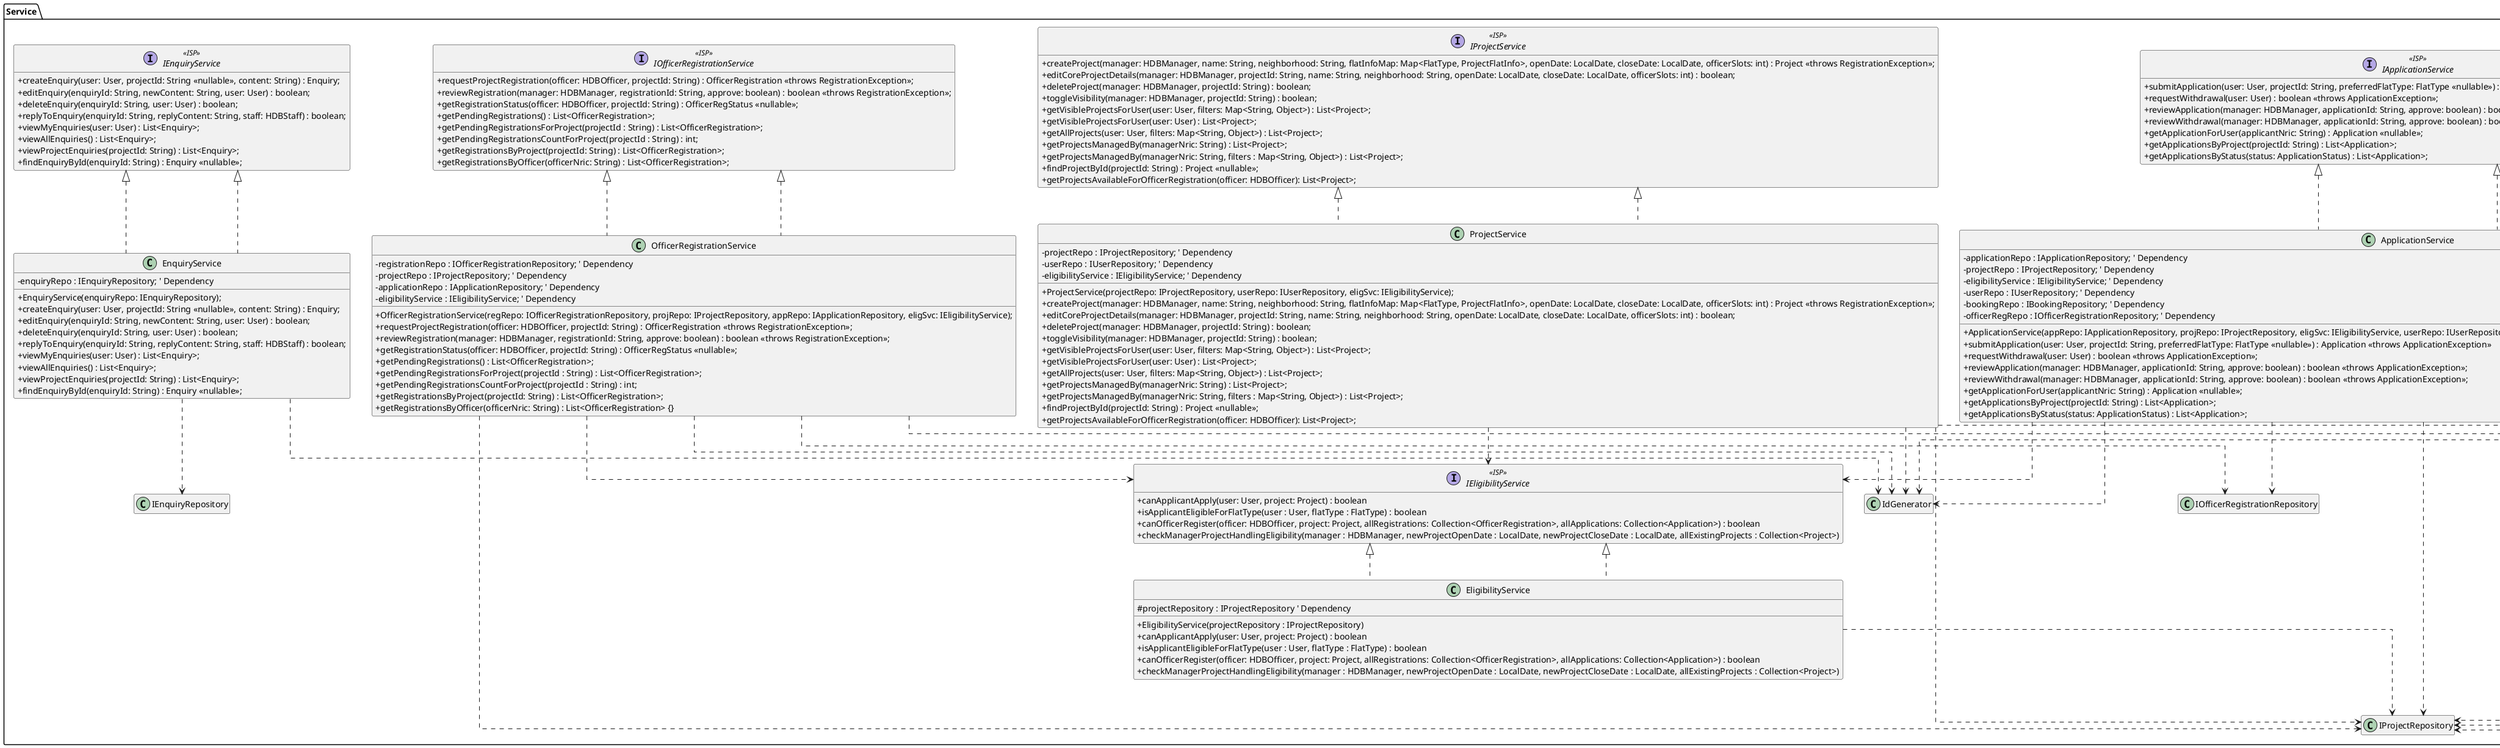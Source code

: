 @startuml services

' --- Settings ---
skinparam classAttributeIconSize 0
hide empty members
skinparam packageStyle rect
skinparam linetype ortho

' --- Service Layer ---
package Service <<Folder>> {
    interface IUserService <<ISP>> {
        + findUserById(nric: String) : User <<nullable>>
        + findUserNames(nrics: Collection<String>) : Map<String, String>
    }

    class UserService implements IUserService {
        - userRepository : IUserRepository ' Dependency on Repository Interface
        + UserService(userRepository: IUserRepository)
        + findUserById(nric: String) : User <<nullable>>
        + findUserNames(nrics: Collection<String>) : Map<String, String>
    }

    interface IAuthenticationService <<ISP>> {
        + login(nric: String, password: String) : User <<throws AuthenticationException>>
        + changePassword(user: User, newPassword: String) : boolean
    }
    class AuthenticationService implements IAuthenticationService {
        - userRepository : IUserRepository ' Dependency on Repository Interface
        + AuthenticationService(userRepository: IUserRepository)
        + login(nric: String, password: String) : User <<throws AuthenticationException>>
        + changePassword(user: User, newPassword: String) : boolean
    }

    interface IBookingService <<ISP>> {
         + performBooking(officer: HDBOfficer, applicantNric: String, flatType: FlatType) : Booking <<throws BookingException>>
         + getBookingsByProject(projectId : String) : List<Booking> <<throws BookingException>>
    }
    class BookingService implements IBookingService {
        - applicationRepo : IApplicationRepository ' Dependency
        - projectRepo : IProjectRepository ' Dependency
        - bookingRepo : IBookingRepository ' Dependency
        - userRepo : IUserRepository ' Dependency
        + BookingService(appRepo: IApplicationRepository, projRepo: IProjectRepository, bookingRepo: IBookingRepository, userRepo: IUserRepository)
        + performBooking(officer: HDBOfficer, applicantNric: String, flatType: FlatType) : Booking <<throws BookingException>>
        + getBookingsByProject(projectId : String) : List<Booking> <<throws BookingException>>
    }

    interface IReceiptService <<ISP>> {
        + generateBookingReceipt(booking: Booking) : BookingReceiptInfo <<throws DataAccessException>>
    }
    class ReceiptService implements IReceiptService {
         - bookingRepo : IBookingRepository ' Dependency
         - userRepo : IUserRepository ' Dependency
         - projectRepo : IProjectRepository ' Dependency
        + ReceiptService(bookRepo: IBookingRepository, userRepo: IUserRepository, projRepo: IProjectRepository)
        + generateBookingReceipt(booking: Booking) : BookingReceiptInfo <<throws DataAccessException>>
    }

    interface IEligibilityService <<ISP>> {
         + canApplicantApply(user: User, project: Project) : boolean
         + isApplicantEligibleForFlatType(user : User, flatType : FlatType) : boolean
         + canOfficerRegister(officer: HDBOfficer, project: Project, allRegistrations: Collection<OfficerRegistration>, allApplications: Collection<Application>) : boolean
         + checkManagerProjectHandlingEligibility(manager : HDBManager, newProjectOpenDate : LocalDate, newProjectCloseDate : LocalDate, allExistingProjects : Collection<Project>)
     }
     class EligibilityService implements IEligibilityService {
         # projectRepository : IProjectRepository ' Dependency
         + EligibilityService(projectRepository : IProjectRepository)
         + canApplicantApply(user: User, project: Project) : boolean
         + isApplicantEligibleForFlatType(user : User, flatType : FlatType) : boolean
         + canOfficerRegister(officer: HDBOfficer, project: Project, allRegistrations: Collection<OfficerRegistration>, allApplications: Collection<Application>) : boolean
         + checkManagerProjectHandlingEligibility(manager : HDBManager, newProjectOpenDate : LocalDate, newProjectCloseDate : LocalDate, allExistingProjects : Collection<Project>)
     }

      interface IProjectService <<ISP>> {
        + createProject(manager: HDBManager, name: String, neighborhood: String, flatInfoMap: Map<FlatType, ProjectFlatInfo>, openDate: LocalDate, closeDate: LocalDate, officerSlots: int) : Project <<throws RegistrationException>>;
        + editCoreProjectDetails(manager: HDBManager, projectId: String, name: String, neighborhood: String, openDate: LocalDate, closeDate: LocalDate, officerSlots: int) : boolean;
        + deleteProject(manager: HDBManager, projectId: String) : boolean;
        + toggleVisibility(manager: HDBManager, projectId: String) : boolean;
        + getVisibleProjectsForUser(user: User, filters: Map<String, Object>) : List<Project>;
        + getVisibleProjectsForUser(user: User) : List<Project>;
        + getAllProjects(user: User, filters: Map<String, Object>) : List<Project>;
        + getProjectsManagedBy(managerNric: String) : List<Project>;
        + getProjectsManagedBy(managerNric: String, filters : Map<String, Object>) : List<Project>;
        + findProjectById(projectId: String) : Project <<nullable>>;
        + getProjectsAvailableForOfficerRegistration(officer: HDBOfficer): List<Project>;
    }

    class ProjectService implements IProjectService {
        - projectRepo : IProjectRepository; ' Dependency
        - userRepo : IUserRepository; ' Dependency
        - eligibilityService : IEligibilityService; ' Dependency
        + ProjectService(projectRepo: IProjectRepository, userRepo: IUserRepository, eligSvc: IEligibilityService);
        + createProject(manager: HDBManager, name: String, neighborhood: String, flatInfoMap: Map<FlatType, ProjectFlatInfo>, openDate: LocalDate, closeDate: LocalDate, officerSlots: int) : Project <<throws RegistrationException>>;
        + editCoreProjectDetails(manager: HDBManager, projectId: String, name: String, neighborhood: String, openDate: LocalDate, closeDate: LocalDate, officerSlots: int) : boolean;
        + deleteProject(manager: HDBManager, projectId: String) : boolean;
        + toggleVisibility(manager: HDBManager, projectId: String) : boolean;
        + getVisibleProjectsForUser(user: User, filters: Map<String, Object>) : List<Project>;
        + getVisibleProjectsForUser(user: User) : List<Project>;
        + getAllProjects(user: User, filters: Map<String, Object>) : List<Project>;
        + getProjectsManagedBy(managerNric: String) : List<Project>;
        + getProjectsManagedBy(managerNric: String, filters : Map<String, Object>) : List<Project>;
        + findProjectById(projectId: String) : Project <<nullable>>;
        + getProjectsAvailableForOfficerRegistration(officer: HDBOfficer): List<Project>;
    }

    interface IApplicationService <<ISP>> {
        + submitApplication(user: User, projectId: String, preferredFlatType: FlatType <<nullable>>) : Application <<throws ApplicationException>>
        + requestWithdrawal(user: User) : boolean <<throws ApplicationException>>;
        + reviewApplication(manager: HDBManager, applicationId: String, approve: boolean) : boolean <<throws ApplicationException>>;
        + reviewWithdrawal(manager: HDBManager, applicationId: String, approve: boolean) : boolean <<throws ApplicationException>>;
        + getApplicationForUser(applicantNric: String) : Application <<nullable>>;
        + getApplicationsByProject(projectId: String) : List<Application>;
        + getApplicationsByStatus(status: ApplicationStatus) : List<Application>;
    }
    class ApplicationService implements IApplicationService {
        - applicationRepo : IApplicationRepository; ' Dependency
        - projectRepo : IProjectRepository; ' Dependency
        - eligibilityService : IEligibilityService; ' Dependency
        - userRepo : IUserRepository; ' Dependency
        - bookingRepo : IBookingRepository; ' Dependency
        - officerRegRepo : IOfficerRegistrationRepository; ' Dependency
        + ApplicationService(appRepo: IApplicationRepository, projRepo: IProjectRepository, eligSvc: IEligibilityService, userRepo: IUserRepository, bookingRepo: IBookingRepository, officerRegRepo : IOfficerRegistrationRepository);
        + submitApplication(user: User, projectId: String, preferredFlatType: FlatType <<nullable>>) : Application <<throws ApplicationException>>
        + requestWithdrawal(user: User) : boolean <<throws ApplicationException>>;
        + reviewApplication(manager: HDBManager, applicationId: String, approve: boolean) : boolean <<throws ApplicationException>>;
        + reviewWithdrawal(manager: HDBManager, applicationId: String, approve: boolean) : boolean <<throws ApplicationException>>;
        + getApplicationForUser(applicantNric: String) : Application <<nullable>>;
        + getApplicationsByProject(projectId: String) : List<Application>;
        + getApplicationsByStatus(status: ApplicationStatus) : List<Application>;
    }

    interface IOfficerRegistrationService <<ISP>> {
        + requestProjectRegistration(officer: HDBOfficer, projectId: String) : OfficerRegistration <<throws RegistrationException>>;
        + reviewRegistration(manager: HDBManager, registrationId: String, approve: boolean) : boolean <<throws RegistrationException>>;
        + getRegistrationStatus(officer: HDBOfficer, projectId: String) : OfficerRegStatus <<nullable>>;
        + getPendingRegistrations() : List<OfficerRegistration>;
        + getPendingRegistrationsForProject(projectId : String) : List<OfficerRegistration>;
        + getPendingRegistrationsCountForProject(projectId : String) : int;
        + getRegistrationsByProject(projectId: String) : List<OfficerRegistration>;
        + getRegistrationsByOfficer(officerNric: String) : List<OfficerRegistration>;
    }
    class OfficerRegistrationService implements IOfficerRegistrationService {
        - registrationRepo : IOfficerRegistrationRepository; ' Dependency
        - projectRepo : IProjectRepository; ' Dependency
        - applicationRepo : IApplicationRepository; ' Dependency
        - eligibilityService : IEligibilityService; ' Dependency
        + OfficerRegistrationService(regRepo: IOfficerRegistrationRepository, projRepo: IProjectRepository, appRepo: IApplicationRepository, eligSvc: IEligibilityService);
        + requestProjectRegistration(officer: HDBOfficer, projectId: String) : OfficerRegistration <<throws RegistrationException>>;
        + reviewRegistration(manager: HDBManager, registrationId: String, approve: boolean) : boolean <<throws RegistrationException>>;
        + getRegistrationStatus(officer: HDBOfficer, projectId: String) : OfficerRegStatus <<nullable>>;
        + getPendingRegistrations() : List<OfficerRegistration>;
        + getPendingRegistrationsForProject(projectId : String) : List<OfficerRegistration>;
        + getPendingRegistrationsCountForProject(projectId : String) : int;
        + getRegistrationsByProject(projectId: String) : List<OfficerRegistration>;
        + getRegistrationsByOfficer(officerNric: String) : List<OfficerRegistration> {}
    }

    interface IEnquiryService <<ISP>> {
        + createEnquiry(user: User, projectId: String <<nullable>>, content: String) : Enquiry;
        + editEnquiry(enquiryId: String, newContent: String, user: User) : boolean;
        + deleteEnquiry(enquiryId: String, user: User) : boolean;
        + replyToEnquiry(enquiryId: String, replyContent: String, staff: HDBStaff) : boolean;
        + viewMyEnquiries(user: User) : List<Enquiry>;
        + viewAllEnquiries() : List<Enquiry>;
        + viewProjectEnquiries(projectId: String) : List<Enquiry>;
        + findEnquiryById(enquiryId: String) : Enquiry <<nullable>>;
    }
    class EnquiryService implements IEnquiryService {
        - enquiryRepo : IEnquiryRepository; ' Dependency
        + EnquiryService(enquiryRepo: IEnquiryRepository);
        + createEnquiry(user: User, projectId: String <<nullable>>, content: String) : Enquiry;
        + editEnquiry(enquiryId: String, newContent: String, user: User) : boolean;
        + deleteEnquiry(enquiryId: String, user: User) : boolean;
        + replyToEnquiry(enquiryId: String, replyContent: String, staff: HDBStaff) : boolean;
        + viewMyEnquiries(user: User) : List<Enquiry>;
        + viewAllEnquiries() : List<Enquiry>;
        + viewProjectEnquiries(projectId: String) : List<Enquiry>;
        + findEnquiryById(enquiryId: String) : Enquiry <<nullable>>;
    }

     interface IReportService <<ISP>> {
        + generateBookingReport(filters: Map<String, String>) : String;
     }
     class ReportService implements IReportService {
         - bookingRepo : IBookingRepository; ' Dependency
         - projectRepo : IProjectRepository; ' Dependency
         - userRepo : IUserRepository; ' Dependency
         + ReportService(bookRepo: IBookingRepository, projRepo: IProjectRepository, userRepo: IUserRepository);
         + generateBookingReport(filters: Map<String, String>) : String;
     }

    interface IUserService
    interface IAuthenticationService
    interface IBookingService
    interface IReceiptService
    interface IEligibilityService
    interface IProjectService
    interface IApplicationService
    interface IOfficerRegistrationService
    interface IEnquiryService
    interface IReportService

    class UserService
    class AuthenticationService
    class BookingService
    class ReceiptService
    class EligibilityService
    class ProjectService
    class ApplicationService
    class OfficerRegistrationService
    class EnquiryService
    class ReportService

    class PasswordUtil
    class IdGenerator

    ' Inheritance
    IUserService <|.. UserService
    IAuthenticationService <|.. AuthenticationService
    IBookingService <|.. BookingService
    IReceiptService <|.. ReceiptService
    IEligibilityService <|.. EligibilityService
    IProjectService <|.. ProjectService
    IApplicationService <|.. ApplicationService
    IOfficerRegistrationService <|.. OfficerRegistrationService
    IEnquiryService <|.. EnquiryService
    IReportService <|.. ReportService

    ' Dependencies
    UserService ..> IUserRepository
    AuthenticationService ..> IUserRepository
    AuthenticationService ..> PasswordUtil
    ProjectService ..> IProjectRepository
    ProjectService ..> IUserRepository
    ProjectService ..> IEligibilityService
    ProjectService ..> IdGenerator
    ApplicationService ..> IApplicationRepository
    ApplicationService ..> IProjectRepository
    ApplicationService ..> IUserRepository
    ApplicationService ..> IBookingRepository
    ApplicationService ..> IOfficerRegistrationRepository
    ApplicationService ..> IEligibilityService
    ApplicationService ..> IdGenerator
    BookingService ..> IApplicationRepository
    BookingService ..> IProjectRepository
    BookingService ..> IBookingRepository
    BookingService ..> IUserRepository
    BookingService ..> IdGenerator
    ReceiptService ..> IBookingRepository
    ReceiptService ..> IUserRepository
    ReceiptService ..> IProjectRepository
    OfficerRegistrationService ..> IOfficerRegistrationRepository
    OfficerRegistrationService ..> IProjectRepository
    OfficerRegistrationService ..> IApplicationRepository
    OfficerRegistrationService ..> IEligibilityService
    OfficerRegistrationService ..> IdGenerator
    EnquiryService ..> IEnquiryRepository
    EnquiryService ..> IdGenerator
    EligibilityService ..> IProjectRepository
    ReportService ..> IApplicationRepository    
    ReportService ..> IBookingRepository
    ReportService ..> IProjectRepository
    ReportService ..> IUserRepository

}
@enduml